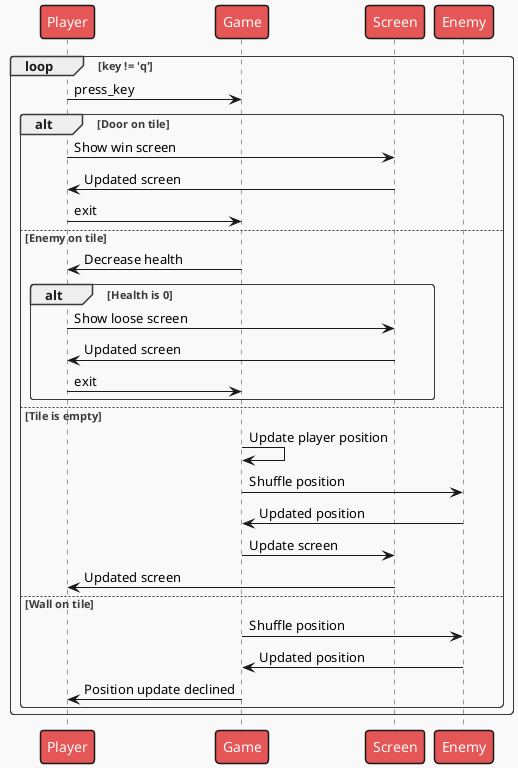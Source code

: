 @startuml
!theme mars

participant Player as p
participant Game as g
participant Screen as s
participant Enemy as e


loop key != 'q'
  p->g: press_key
  alt Door on tile
    p->s: Show win screen
    s->p: Updated screen
    p->g: exit
  else Enemy on tile
    g->p: Decrease health
    alt Health is 0
      p->s: Show loose screen
      s->p: Updated screen
      p->g: exit
    end
  else Tile is empty
    g->g: Update player position
    g->e: Shuffle position
    e->g: Updated position
    g->s: Update screen
    s->p: Updated screen
  else Wall on tile
    g->e: Shuffle position
    e->g: Updated position
    g->p: Position update declined
  end
end
@enduml
